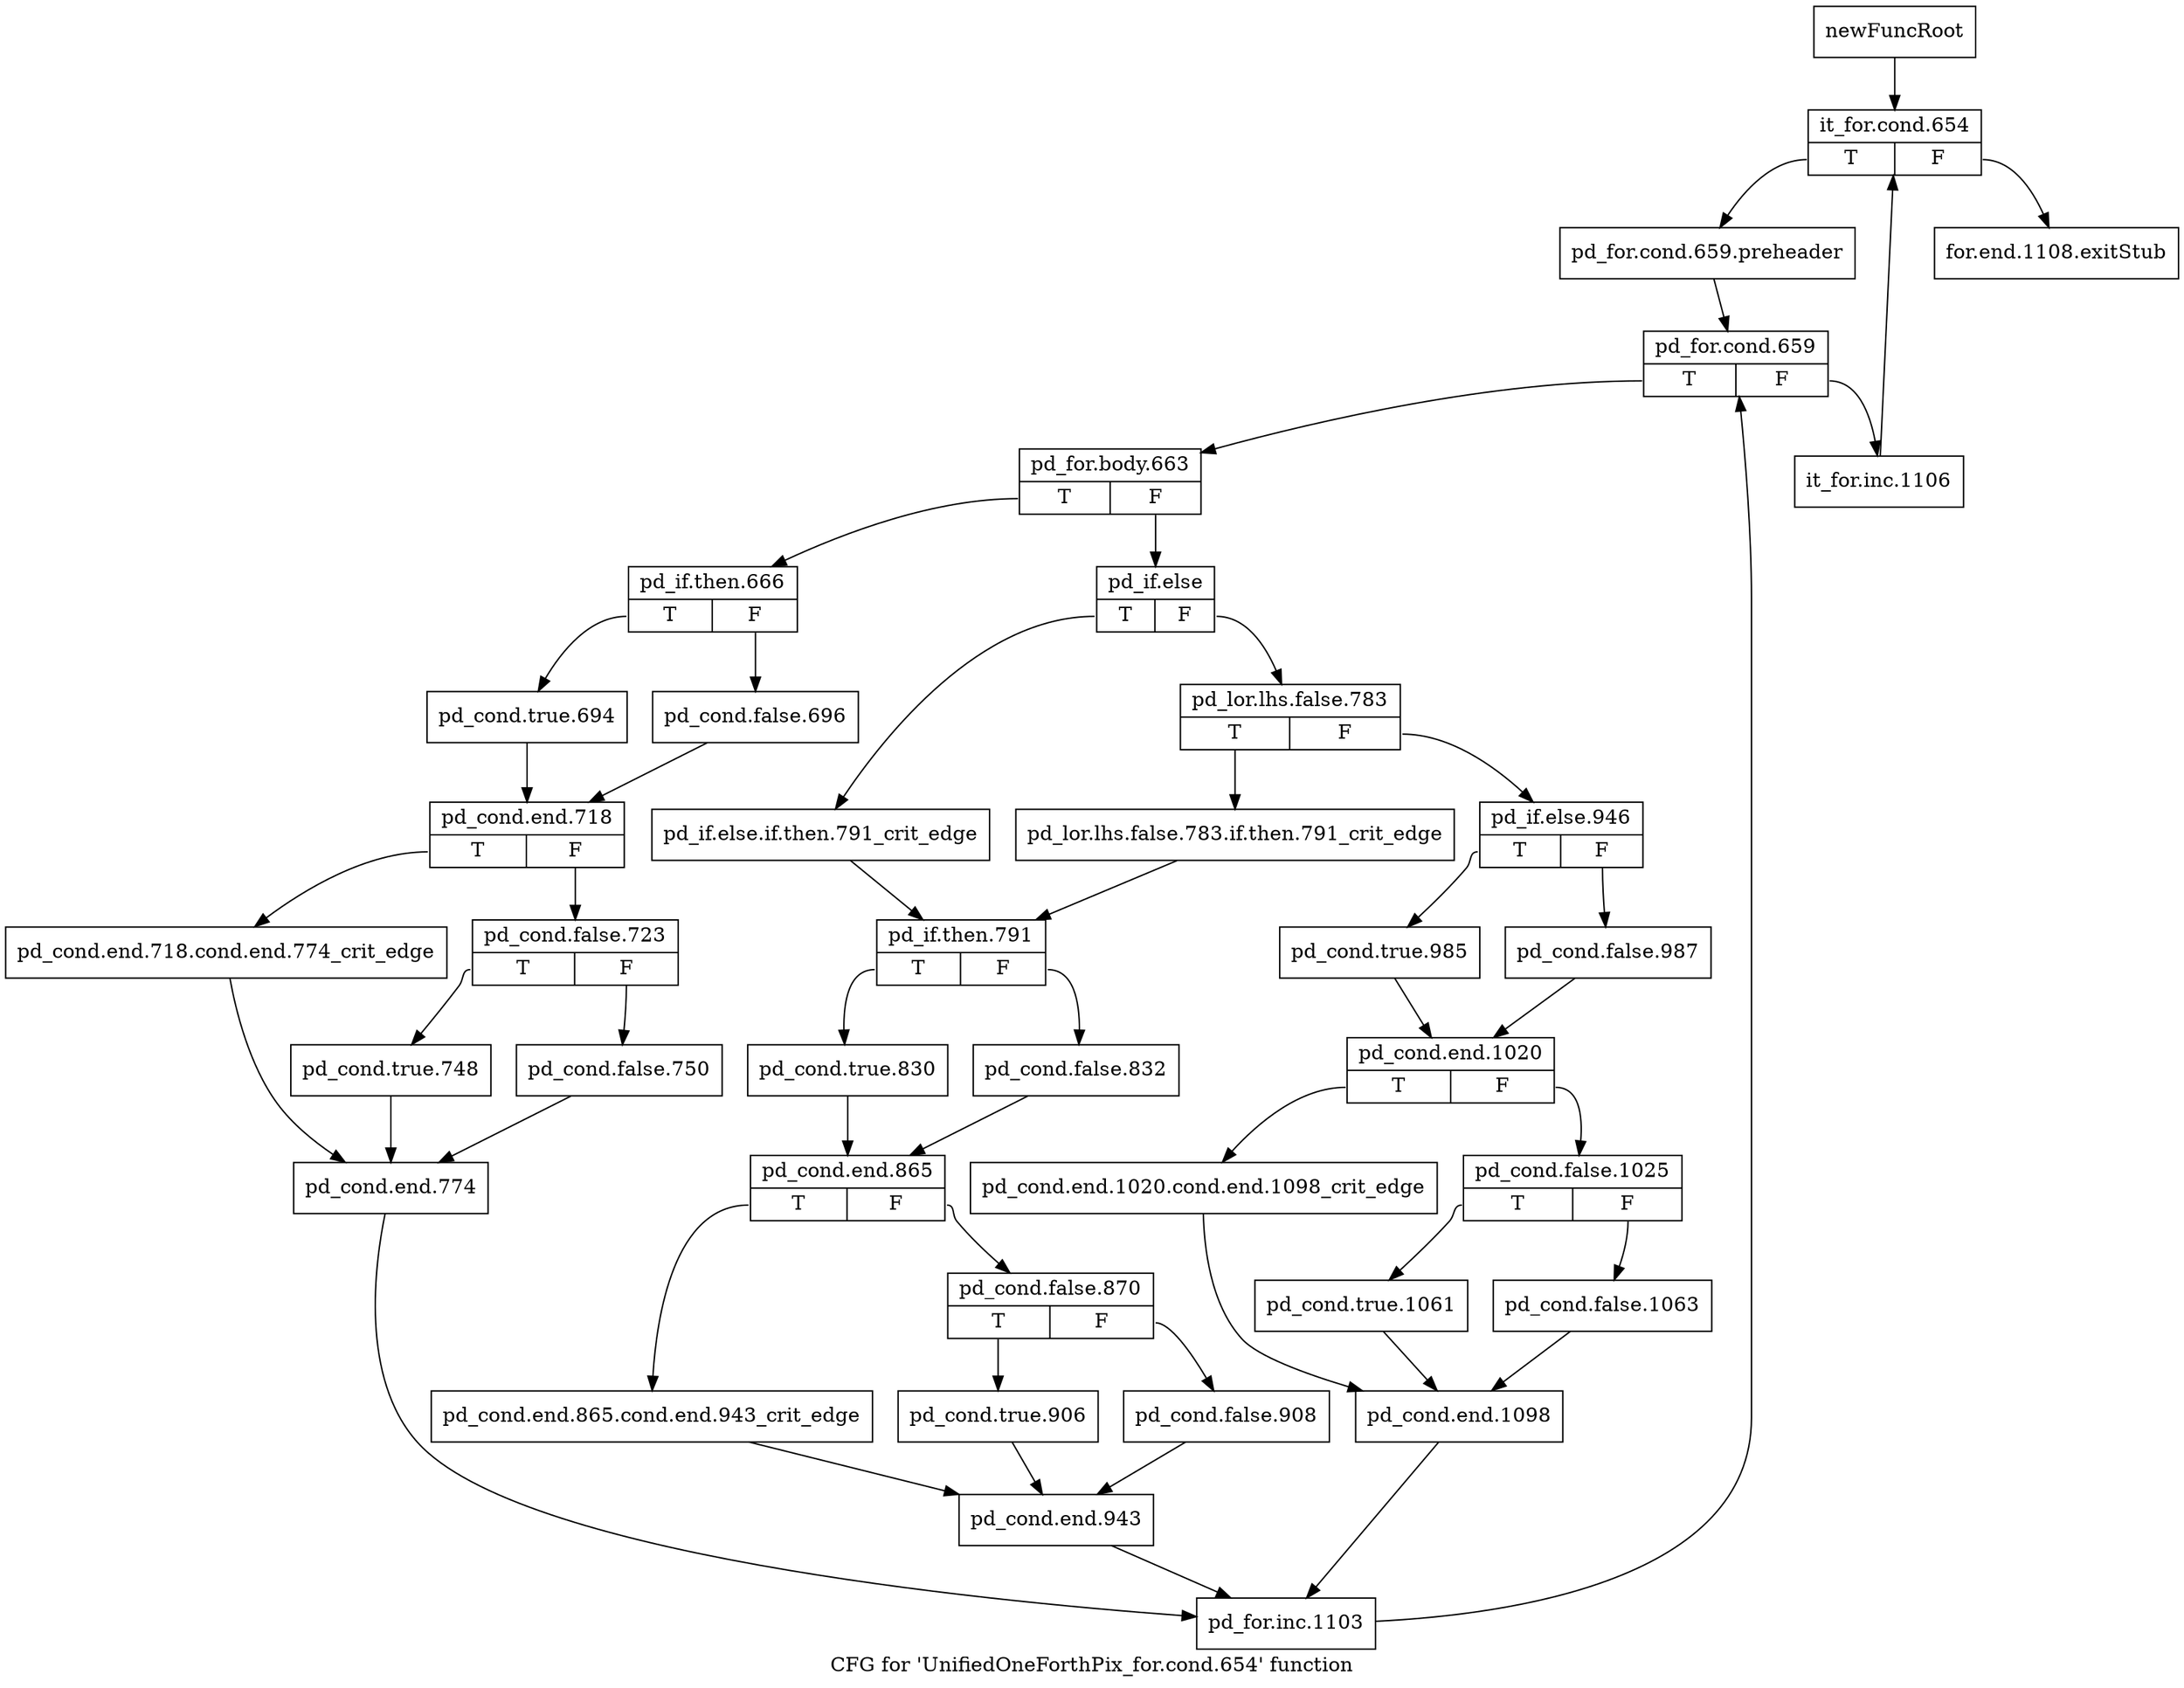 digraph "CFG for 'UnifiedOneForthPix_for.cond.654' function" {
	label="CFG for 'UnifiedOneForthPix_for.cond.654' function";

	Node0x24956b0 [shape=record,label="{newFuncRoot}"];
	Node0x24956b0 -> Node0x2495750;
	Node0x2495700 [shape=record,label="{for.end.1108.exitStub}"];
	Node0x2495750 [shape=record,label="{it_for.cond.654|{<s0>T|<s1>F}}"];
	Node0x2495750:s0 -> Node0x24957a0;
	Node0x2495750:s1 -> Node0x2495700;
	Node0x24957a0 [shape=record,label="{pd_for.cond.659.preheader}"];
	Node0x24957a0 -> Node0x24957f0;
	Node0x24957f0 [shape=record,label="{pd_for.cond.659|{<s0>T|<s1>F}}"];
	Node0x24957f0:s0 -> Node0x2495890;
	Node0x24957f0:s1 -> Node0x2495840;
	Node0x2495840 [shape=record,label="{it_for.inc.1106}"];
	Node0x2495840 -> Node0x2495750;
	Node0x2495890 [shape=record,label="{pd_for.body.663|{<s0>T|<s1>F}}"];
	Node0x2495890:s0 -> Node0x2495fc0;
	Node0x2495890:s1 -> Node0x24958e0;
	Node0x24958e0 [shape=record,label="{pd_if.else|{<s0>T|<s1>F}}"];
	Node0x24958e0:s0 -> Node0x2495ca0;
	Node0x24958e0:s1 -> Node0x2495930;
	Node0x2495930 [shape=record,label="{pd_lor.lhs.false.783|{<s0>T|<s1>F}}"];
	Node0x2495930:s0 -> Node0x2495c50;
	Node0x2495930:s1 -> Node0x2495980;
	Node0x2495980 [shape=record,label="{pd_if.else.946|{<s0>T|<s1>F}}"];
	Node0x2495980:s0 -> Node0x2495a20;
	Node0x2495980:s1 -> Node0x24959d0;
	Node0x24959d0 [shape=record,label="{pd_cond.false.987}"];
	Node0x24959d0 -> Node0x2495a70;
	Node0x2495a20 [shape=record,label="{pd_cond.true.985}"];
	Node0x2495a20 -> Node0x2495a70;
	Node0x2495a70 [shape=record,label="{pd_cond.end.1020|{<s0>T|<s1>F}}"];
	Node0x2495a70:s0 -> Node0x2495bb0;
	Node0x2495a70:s1 -> Node0x2495ac0;
	Node0x2495ac0 [shape=record,label="{pd_cond.false.1025|{<s0>T|<s1>F}}"];
	Node0x2495ac0:s0 -> Node0x2495b60;
	Node0x2495ac0:s1 -> Node0x2495b10;
	Node0x2495b10 [shape=record,label="{pd_cond.false.1063}"];
	Node0x2495b10 -> Node0x2495c00;
	Node0x2495b60 [shape=record,label="{pd_cond.true.1061}"];
	Node0x2495b60 -> Node0x2495c00;
	Node0x2495bb0 [shape=record,label="{pd_cond.end.1020.cond.end.1098_crit_edge}"];
	Node0x2495bb0 -> Node0x2495c00;
	Node0x2495c00 [shape=record,label="{pd_cond.end.1098}"];
	Node0x2495c00 -> Node0x2496290;
	Node0x2495c50 [shape=record,label="{pd_lor.lhs.false.783.if.then.791_crit_edge}"];
	Node0x2495c50 -> Node0x2495cf0;
	Node0x2495ca0 [shape=record,label="{pd_if.else.if.then.791_crit_edge}"];
	Node0x2495ca0 -> Node0x2495cf0;
	Node0x2495cf0 [shape=record,label="{pd_if.then.791|{<s0>T|<s1>F}}"];
	Node0x2495cf0:s0 -> Node0x2495d90;
	Node0x2495cf0:s1 -> Node0x2495d40;
	Node0x2495d40 [shape=record,label="{pd_cond.false.832}"];
	Node0x2495d40 -> Node0x2495de0;
	Node0x2495d90 [shape=record,label="{pd_cond.true.830}"];
	Node0x2495d90 -> Node0x2495de0;
	Node0x2495de0 [shape=record,label="{pd_cond.end.865|{<s0>T|<s1>F}}"];
	Node0x2495de0:s0 -> Node0x2495f20;
	Node0x2495de0:s1 -> Node0x2495e30;
	Node0x2495e30 [shape=record,label="{pd_cond.false.870|{<s0>T|<s1>F}}"];
	Node0x2495e30:s0 -> Node0x2495ed0;
	Node0x2495e30:s1 -> Node0x2495e80;
	Node0x2495e80 [shape=record,label="{pd_cond.false.908}"];
	Node0x2495e80 -> Node0x2495f70;
	Node0x2495ed0 [shape=record,label="{pd_cond.true.906}"];
	Node0x2495ed0 -> Node0x2495f70;
	Node0x2495f20 [shape=record,label="{pd_cond.end.865.cond.end.943_crit_edge}"];
	Node0x2495f20 -> Node0x2495f70;
	Node0x2495f70 [shape=record,label="{pd_cond.end.943}"];
	Node0x2495f70 -> Node0x2496290;
	Node0x2495fc0 [shape=record,label="{pd_if.then.666|{<s0>T|<s1>F}}"];
	Node0x2495fc0:s0 -> Node0x2496060;
	Node0x2495fc0:s1 -> Node0x2496010;
	Node0x2496010 [shape=record,label="{pd_cond.false.696}"];
	Node0x2496010 -> Node0x24960b0;
	Node0x2496060 [shape=record,label="{pd_cond.true.694}"];
	Node0x2496060 -> Node0x24960b0;
	Node0x24960b0 [shape=record,label="{pd_cond.end.718|{<s0>T|<s1>F}}"];
	Node0x24960b0:s0 -> Node0x24961f0;
	Node0x24960b0:s1 -> Node0x2496100;
	Node0x2496100 [shape=record,label="{pd_cond.false.723|{<s0>T|<s1>F}}"];
	Node0x2496100:s0 -> Node0x24961a0;
	Node0x2496100:s1 -> Node0x2496150;
	Node0x2496150 [shape=record,label="{pd_cond.false.750}"];
	Node0x2496150 -> Node0x2496240;
	Node0x24961a0 [shape=record,label="{pd_cond.true.748}"];
	Node0x24961a0 -> Node0x2496240;
	Node0x24961f0 [shape=record,label="{pd_cond.end.718.cond.end.774_crit_edge}"];
	Node0x24961f0 -> Node0x2496240;
	Node0x2496240 [shape=record,label="{pd_cond.end.774}"];
	Node0x2496240 -> Node0x2496290;
	Node0x2496290 [shape=record,label="{pd_for.inc.1103}"];
	Node0x2496290 -> Node0x24957f0;
}
